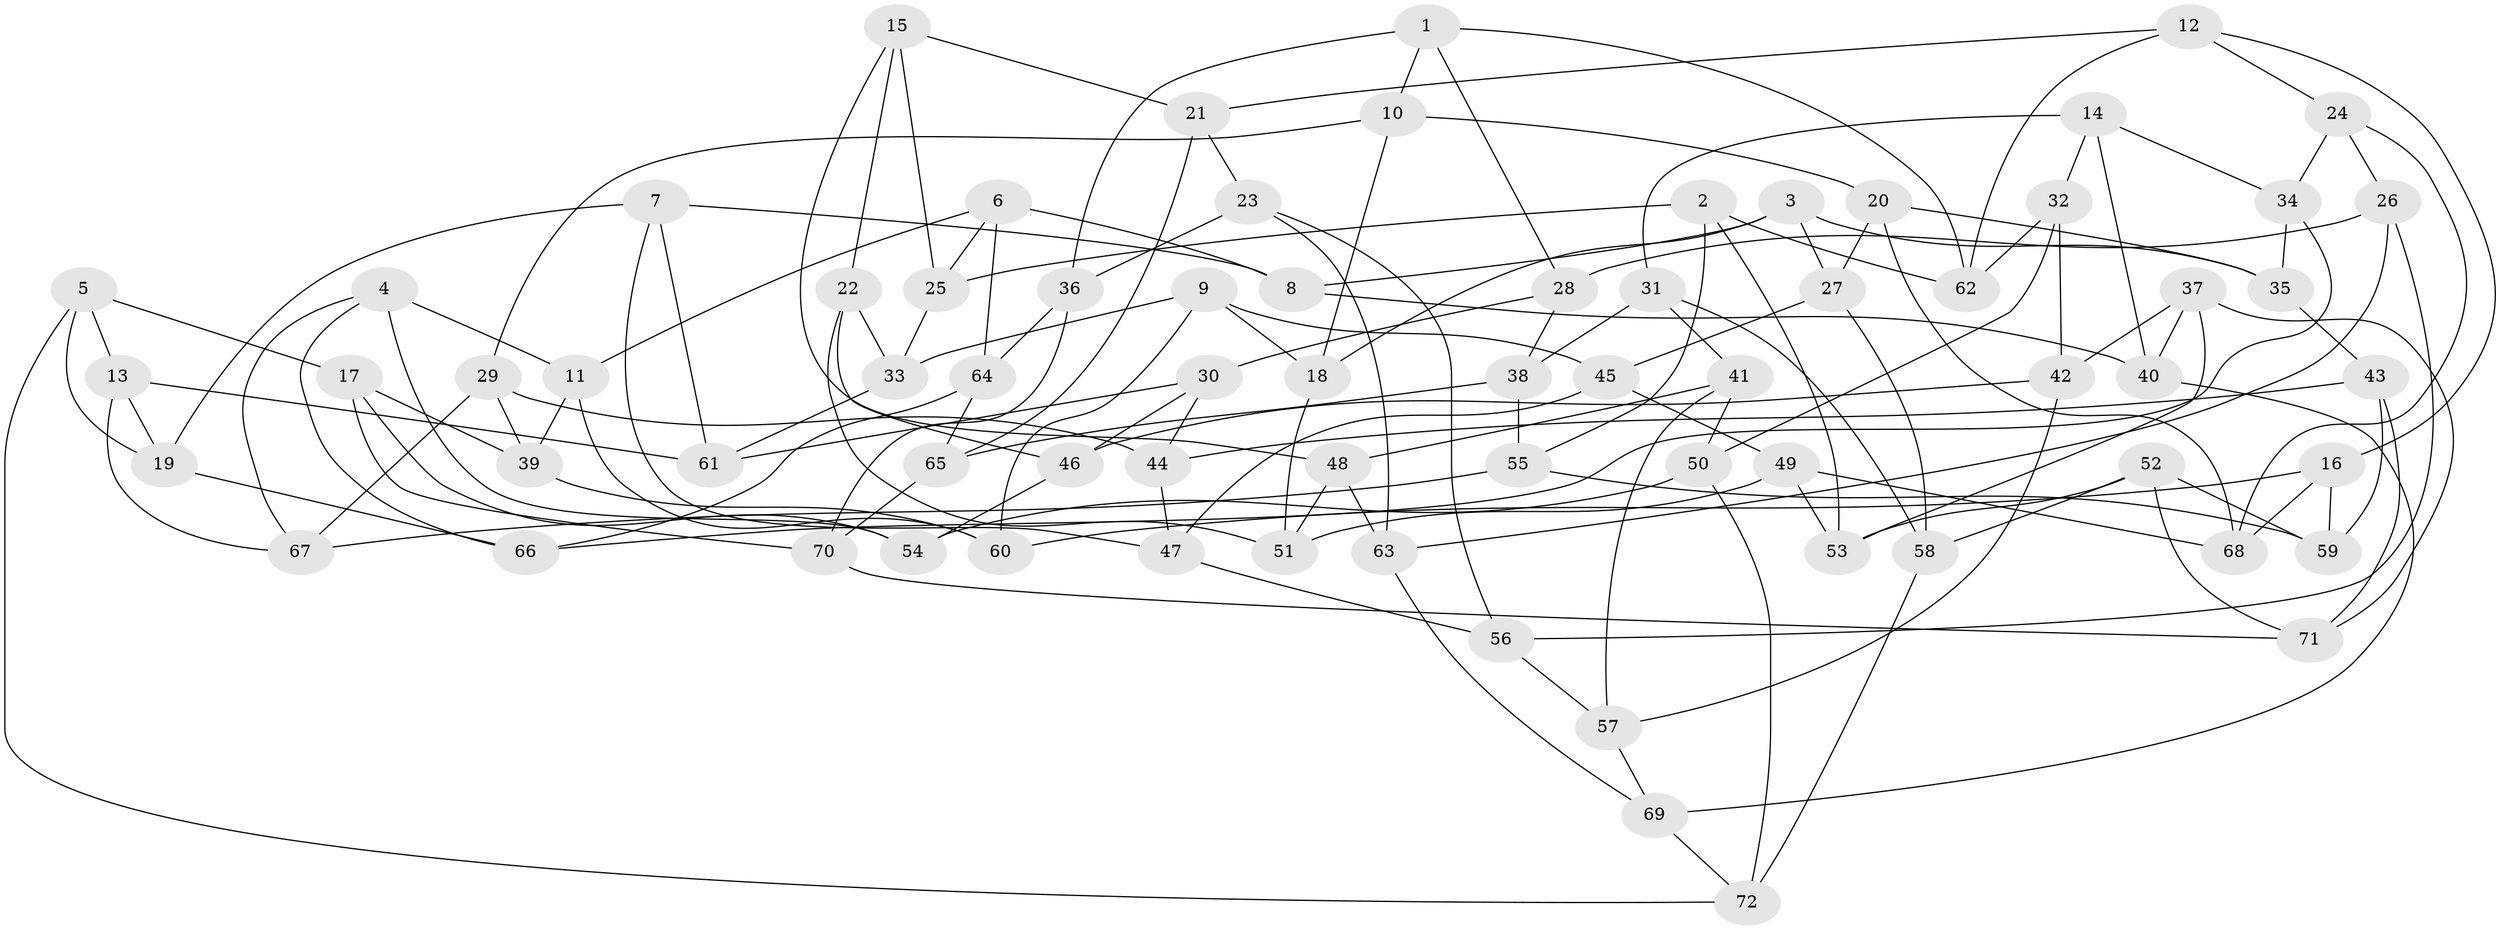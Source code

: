 // coarse degree distribution, {6: 0.6, 4: 0.4}
// Generated by graph-tools (version 1.1) at 2025/42/03/06/25 10:42:22]
// undirected, 72 vertices, 144 edges
graph export_dot {
graph [start="1"]
  node [color=gray90,style=filled];
  1;
  2;
  3;
  4;
  5;
  6;
  7;
  8;
  9;
  10;
  11;
  12;
  13;
  14;
  15;
  16;
  17;
  18;
  19;
  20;
  21;
  22;
  23;
  24;
  25;
  26;
  27;
  28;
  29;
  30;
  31;
  32;
  33;
  34;
  35;
  36;
  37;
  38;
  39;
  40;
  41;
  42;
  43;
  44;
  45;
  46;
  47;
  48;
  49;
  50;
  51;
  52;
  53;
  54;
  55;
  56;
  57;
  58;
  59;
  60;
  61;
  62;
  63;
  64;
  65;
  66;
  67;
  68;
  69;
  70;
  71;
  72;
  1 -- 10;
  1 -- 36;
  1 -- 28;
  1 -- 62;
  2 -- 55;
  2 -- 25;
  2 -- 62;
  2 -- 53;
  3 -- 35;
  3 -- 18;
  3 -- 27;
  3 -- 8;
  4 -- 11;
  4 -- 54;
  4 -- 66;
  4 -- 67;
  5 -- 72;
  5 -- 13;
  5 -- 19;
  5 -- 17;
  6 -- 64;
  6 -- 8;
  6 -- 11;
  6 -- 25;
  7 -- 8;
  7 -- 47;
  7 -- 19;
  7 -- 61;
  8 -- 40;
  9 -- 60;
  9 -- 45;
  9 -- 18;
  9 -- 33;
  10 -- 29;
  10 -- 20;
  10 -- 18;
  11 -- 60;
  11 -- 39;
  12 -- 16;
  12 -- 24;
  12 -- 62;
  12 -- 21;
  13 -- 67;
  13 -- 19;
  13 -- 61;
  14 -- 32;
  14 -- 31;
  14 -- 34;
  14 -- 40;
  15 -- 21;
  15 -- 22;
  15 -- 48;
  15 -- 25;
  16 -- 68;
  16 -- 59;
  16 -- 60;
  17 -- 39;
  17 -- 54;
  17 -- 70;
  18 -- 51;
  19 -- 66;
  20 -- 35;
  20 -- 27;
  20 -- 68;
  21 -- 23;
  21 -- 65;
  22 -- 51;
  22 -- 33;
  22 -- 46;
  23 -- 56;
  23 -- 36;
  23 -- 63;
  24 -- 68;
  24 -- 34;
  24 -- 26;
  25 -- 33;
  26 -- 56;
  26 -- 28;
  26 -- 63;
  27 -- 45;
  27 -- 58;
  28 -- 30;
  28 -- 38;
  29 -- 67;
  29 -- 44;
  29 -- 39;
  30 -- 61;
  30 -- 46;
  30 -- 44;
  31 -- 41;
  31 -- 58;
  31 -- 38;
  32 -- 62;
  32 -- 42;
  32 -- 50;
  33 -- 61;
  34 -- 35;
  34 -- 66;
  35 -- 43;
  36 -- 70;
  36 -- 64;
  37 -- 53;
  37 -- 42;
  37 -- 40;
  37 -- 71;
  38 -- 65;
  38 -- 55;
  39 -- 60;
  40 -- 69;
  41 -- 48;
  41 -- 57;
  41 -- 50;
  42 -- 57;
  42 -- 46;
  43 -- 71;
  43 -- 59;
  43 -- 44;
  44 -- 47;
  45 -- 47;
  45 -- 49;
  46 -- 54;
  47 -- 56;
  48 -- 63;
  48 -- 51;
  49 -- 51;
  49 -- 68;
  49 -- 53;
  50 -- 54;
  50 -- 72;
  52 -- 58;
  52 -- 53;
  52 -- 71;
  52 -- 59;
  55 -- 59;
  55 -- 67;
  56 -- 57;
  57 -- 69;
  58 -- 72;
  63 -- 69;
  64 -- 65;
  64 -- 66;
  65 -- 70;
  69 -- 72;
  70 -- 71;
}
